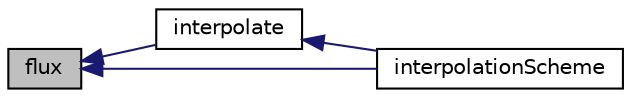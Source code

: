 digraph "flux"
{
  bgcolor="transparent";
  edge [fontname="Helvetica",fontsize="10",labelfontname="Helvetica",labelfontsize="10"];
  node [fontname="Helvetica",fontsize="10",shape=record];
  rankdir="LR";
  Node1 [label="flux",height=0.2,width=0.4,color="black", fillcolor="grey75", style="filled", fontcolor="black"];
  Node1 -> Node2 [dir="back",color="midnightblue",fontsize="10",style="solid",fontname="Helvetica"];
  Node2 [label="interpolate",height=0.2,width=0.4,color="black",URL="$a01595.html#ae6fd5a9c8ed01ada43155ccf20ce5e30"];
  Node2 -> Node3 [dir="back",color="midnightblue",fontsize="10",style="solid",fontname="Helvetica"];
  Node3 [label="interpolationScheme",height=0.2,width=0.4,color="black",URL="$a01595.html#adf95ab3382ba4ab180830588bb7af973"];
  Node1 -> Node3 [dir="back",color="midnightblue",fontsize="10",style="solid",fontname="Helvetica"];
}
